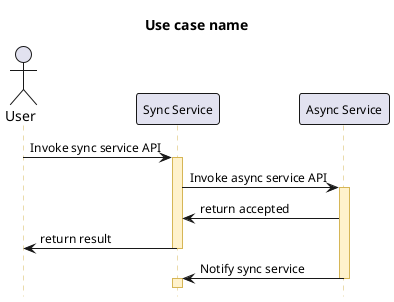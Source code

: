 @startuml

skinparam shadowing false
skinparam SequenceLifeLineBackgroundColor #fff2cc
skinparam SequenceLifeLineBorderColor #d6b656
skinparam SequenceParticipantBorderThickness 1
skinparam SequenceActorBorderThickness 1
skinparam SequenceDividerBorderThickness 1
skinparam SequenceBoxBackgroundColor #fbfbfb
skinparam SequenceBoxBorderColor #dfdfdf
skinparam SequenceDividerBorderThickness 1
skinparam NoteBackgroundColor #fbfbfb
skinparam NoteBorderColor #dfdfdf
skinparam NoteFontColor #A9A9A9
skinparam NoteFontSize 10
skinparam ParticipantFontSize 12
skinparam ArrowFontSize 12
hide footbox

title Use case name

actor "User" as user

participant "Sync Service" as serviceA
participant "Async Service" as serviceB

user -> serviceA: Invoke sync service API
activate serviceA

serviceA -> serviceB: Invoke async service API
activate serviceB
serviceB -> serviceA: return accepted

serviceA -> user: return result
deactivate serviceA

serviceB -> serviceA: Notify sync service
deactivate serviceB 
activate serviceA

@enduml
